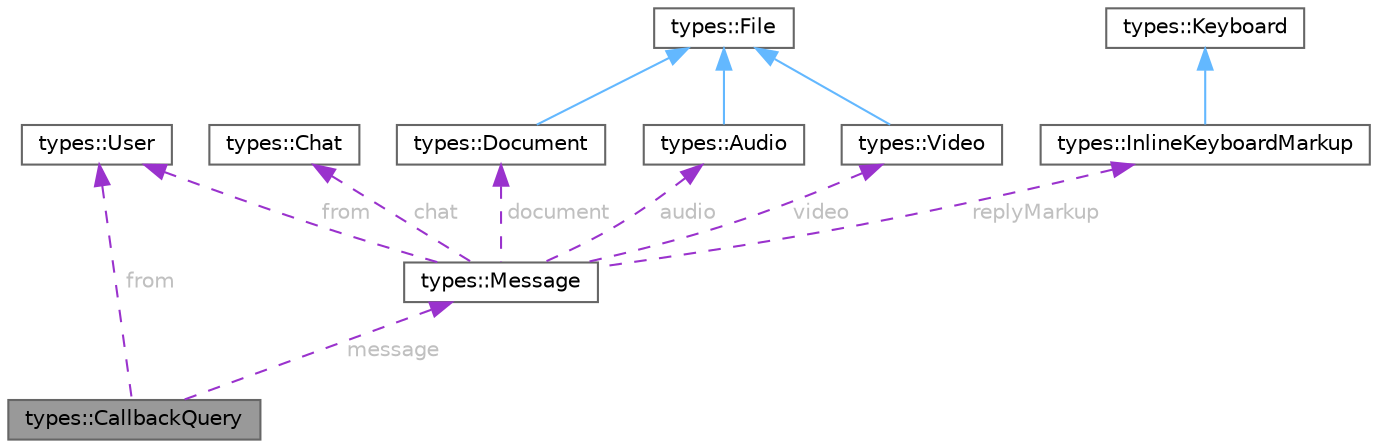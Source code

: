 digraph "types::CallbackQuery"
{
 // LATEX_PDF_SIZE
  bgcolor="transparent";
  edge [fontname=Helvetica,fontsize=10,labelfontname=Helvetica,labelfontsize=10];
  node [fontname=Helvetica,fontsize=10,shape=box,height=0.2,width=0.4];
  Node1 [id="Node000001",label="types::CallbackQuery",height=0.2,width=0.4,color="gray40", fillcolor="grey60", style="filled", fontcolor="black",tooltip="Struct represents an incoming callback query from a callback button in an InlineKeyboard."];
  Node2 -> Node1 [id="edge1_Node000001_Node000002",dir="back",color="darkorchid3",style="dashed",tooltip=" ",label=" from",fontcolor="grey" ];
  Node2 [id="Node000002",label="types::User",height=0.2,width=0.4,color="gray40", fillcolor="white", style="filled",URL="$structtypes_1_1User.html",tooltip="Struct represents a Telegram user."];
  Node3 -> Node1 [id="edge2_Node000001_Node000003",dir="back",color="darkorchid3",style="dashed",tooltip=" ",label=" message",fontcolor="grey" ];
  Node3 [id="Node000003",label="types::Message",height=0.2,width=0.4,color="gray40", fillcolor="white", style="filled",URL="$structtypes_1_1Message.html",tooltip="Struct represents a Telegram message."];
  Node2 -> Node3 [id="edge3_Node000003_Node000002",dir="back",color="darkorchid3",style="dashed",tooltip=" ",label=" from",fontcolor="grey" ];
  Node4 -> Node3 [id="edge4_Node000003_Node000004",dir="back",color="darkorchid3",style="dashed",tooltip=" ",label=" chat",fontcolor="grey" ];
  Node4 [id="Node000004",label="types::Chat",height=0.2,width=0.4,color="gray40", fillcolor="white", style="filled",URL="$structtypes_1_1Chat.html",tooltip="Struct represents a chat."];
  Node5 -> Node3 [id="edge5_Node000003_Node000005",dir="back",color="darkorchid3",style="dashed",tooltip=" ",label=" document",fontcolor="grey" ];
  Node5 [id="Node000005",label="types::Document",height=0.2,width=0.4,color="gray40", fillcolor="white", style="filled",URL="$structtypes_1_1Document.html",tooltip="Struct represents telegram document object."];
  Node6 -> Node5 [id="edge6_Node000005_Node000006",dir="back",color="steelblue1",style="solid",tooltip=" "];
  Node6 [id="Node000006",label="types::File",height=0.2,width=0.4,color="gray40", fillcolor="white", style="filled",URL="$structtypes_1_1File.html",tooltip="Struct contains telegram file info."];
  Node7 -> Node3 [id="edge7_Node000003_Node000007",dir="back",color="darkorchid3",style="dashed",tooltip=" ",label=" audio",fontcolor="grey" ];
  Node7 [id="Node000007",label="types::Audio",height=0.2,width=0.4,color="gray40", fillcolor="white", style="filled",URL="$structtypes_1_1Audio.html",tooltip="Struct represents telegram audio object."];
  Node6 -> Node7 [id="edge8_Node000007_Node000006",dir="back",color="steelblue1",style="solid",tooltip=" "];
  Node8 -> Node3 [id="edge9_Node000003_Node000008",dir="back",color="darkorchid3",style="dashed",tooltip=" ",label=" video",fontcolor="grey" ];
  Node8 [id="Node000008",label="types::Video",height=0.2,width=0.4,color="gray40", fillcolor="white", style="filled",URL="$structtypes_1_1Video.html",tooltip="Struct represents telegram video object."];
  Node6 -> Node8 [id="edge10_Node000008_Node000006",dir="back",color="steelblue1",style="solid",tooltip=" "];
  Node9 -> Node3 [id="edge11_Node000003_Node000009",dir="back",color="darkorchid3",style="dashed",tooltip=" ",label=" replyMarkup",fontcolor="grey" ];
  Node9 [id="Node000009",label="types::InlineKeyboardMarkup",height=0.2,width=0.4,color="gray40", fillcolor="white", style="filled",URL="$structtypes_1_1InlineKeyboardMarkup.html",tooltip="Struct represents telegram inline keyboard."];
  Node10 -> Node9 [id="edge12_Node000009_Node000010",dir="back",color="steelblue1",style="solid",tooltip=" "];
  Node10 [id="Node000010",label="types::Keyboard",height=0.2,width=0.4,color="gray40", fillcolor="white", style="filled",URL="$structtypes_1_1Keyboard.html",tooltip="Base struct for telegram keyboards."];
}
